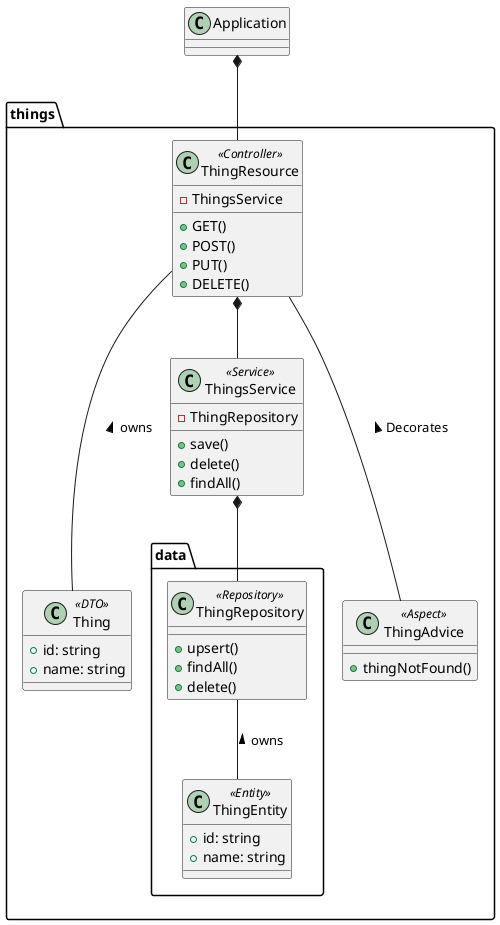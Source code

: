 @startuml
package things {
    package data {
        class ThingEntity<<Entity>> {
            + id: string
            + name: string
        }
        class ThingRepository<<Repository>> {
            + upsert()
            + findAll()
            + delete()
        }
        ThingRepository -- ThingEntity: < owns
    }
    class ThingResource<<Controller>> {
        - ThingsService
        + GET()
        + POST()
        + PUT()
        + DELETE()
    }

    class Thing<<DTO>> {
        + id: string
        + name: string
    }
    ThingResource --- Thing : < owns
    ThingResource *-- ThingsService
    class ThingAdvice<<Aspect>> {
        + thingNotFound()
    }
    class ThingsService<<Service>> {
        - ThingRepository
        + save()
        + delete()
        + findAll()
    }
    ThingsService *-- ThingRepository
    ThingResource --- ThingAdvice: < Decorates


}
class Application
    Application *-- ThingResource

@enduml
